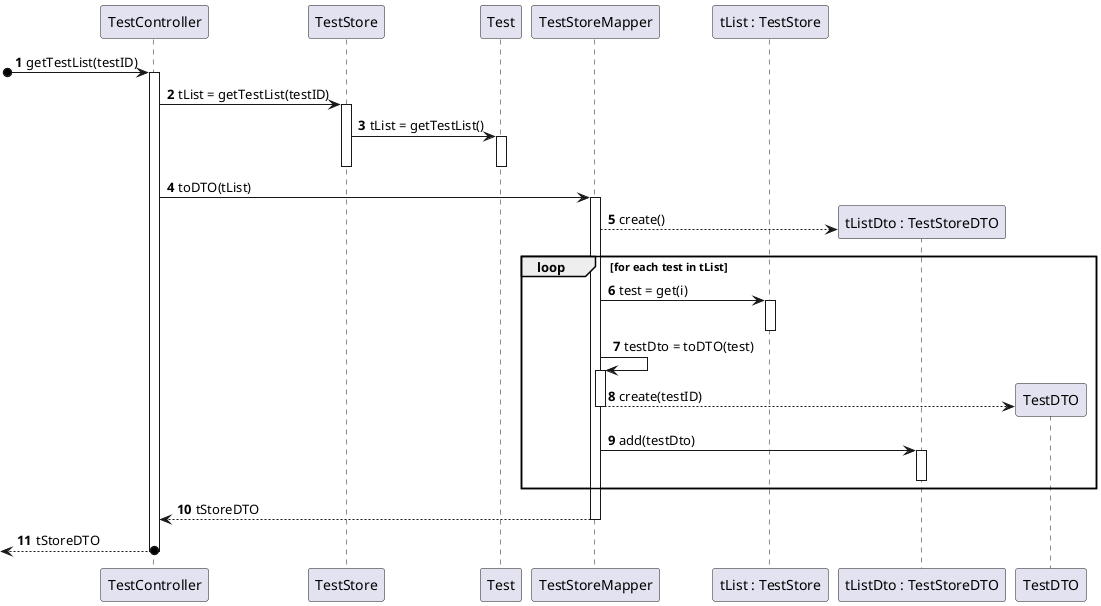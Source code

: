 @startuml
'https://plantuml.com/sequence-diagram
participant "TestController" as ctrl
participant "TestStore" as tStore
participant "Test" as Test
participant "TestStoreMapper" as tStoreMapper
participant "tList : TestStore" as tStore1
participant "tListDto : TestStoreDTO" as tStoreDTO
participant "TestDTO" as tDTO


autonumber

[o-> ctrl: getTestList(testID)
activate ctrl
ctrl -> tStore: tList = getTestList(testID)
activate tStore
tStore -> Test: tList = getTestList()
activate Test
deactivate Test
deactivate tStore

ctrl -> tStoreMapper: toDTO(tList)
activate tStoreMapper
tStoreMapper --> tStoreDTO**: create()
loop for each test in tList
    tStoreMapper -> tStore1: test = get(i)
    activate tStore1
    deactivate tStore1
    tStoreMapper -> tStoreMapper: testDto = toDTO(test)
    activate tStoreMapper
    tStoreMapper --> tDTO**: create(testID)
    deactivate tStoreMapper
    tStoreMapper -> tStoreDTO: add(testDto)
    activate tStoreDTO
    deactivate tStoreDTO
end
tStoreMapper --> ctrl: tStoreDTO
deactivate tStoreMapper
return tStoreDTO
deactivate ctrl
deactivate tStore
@enduml